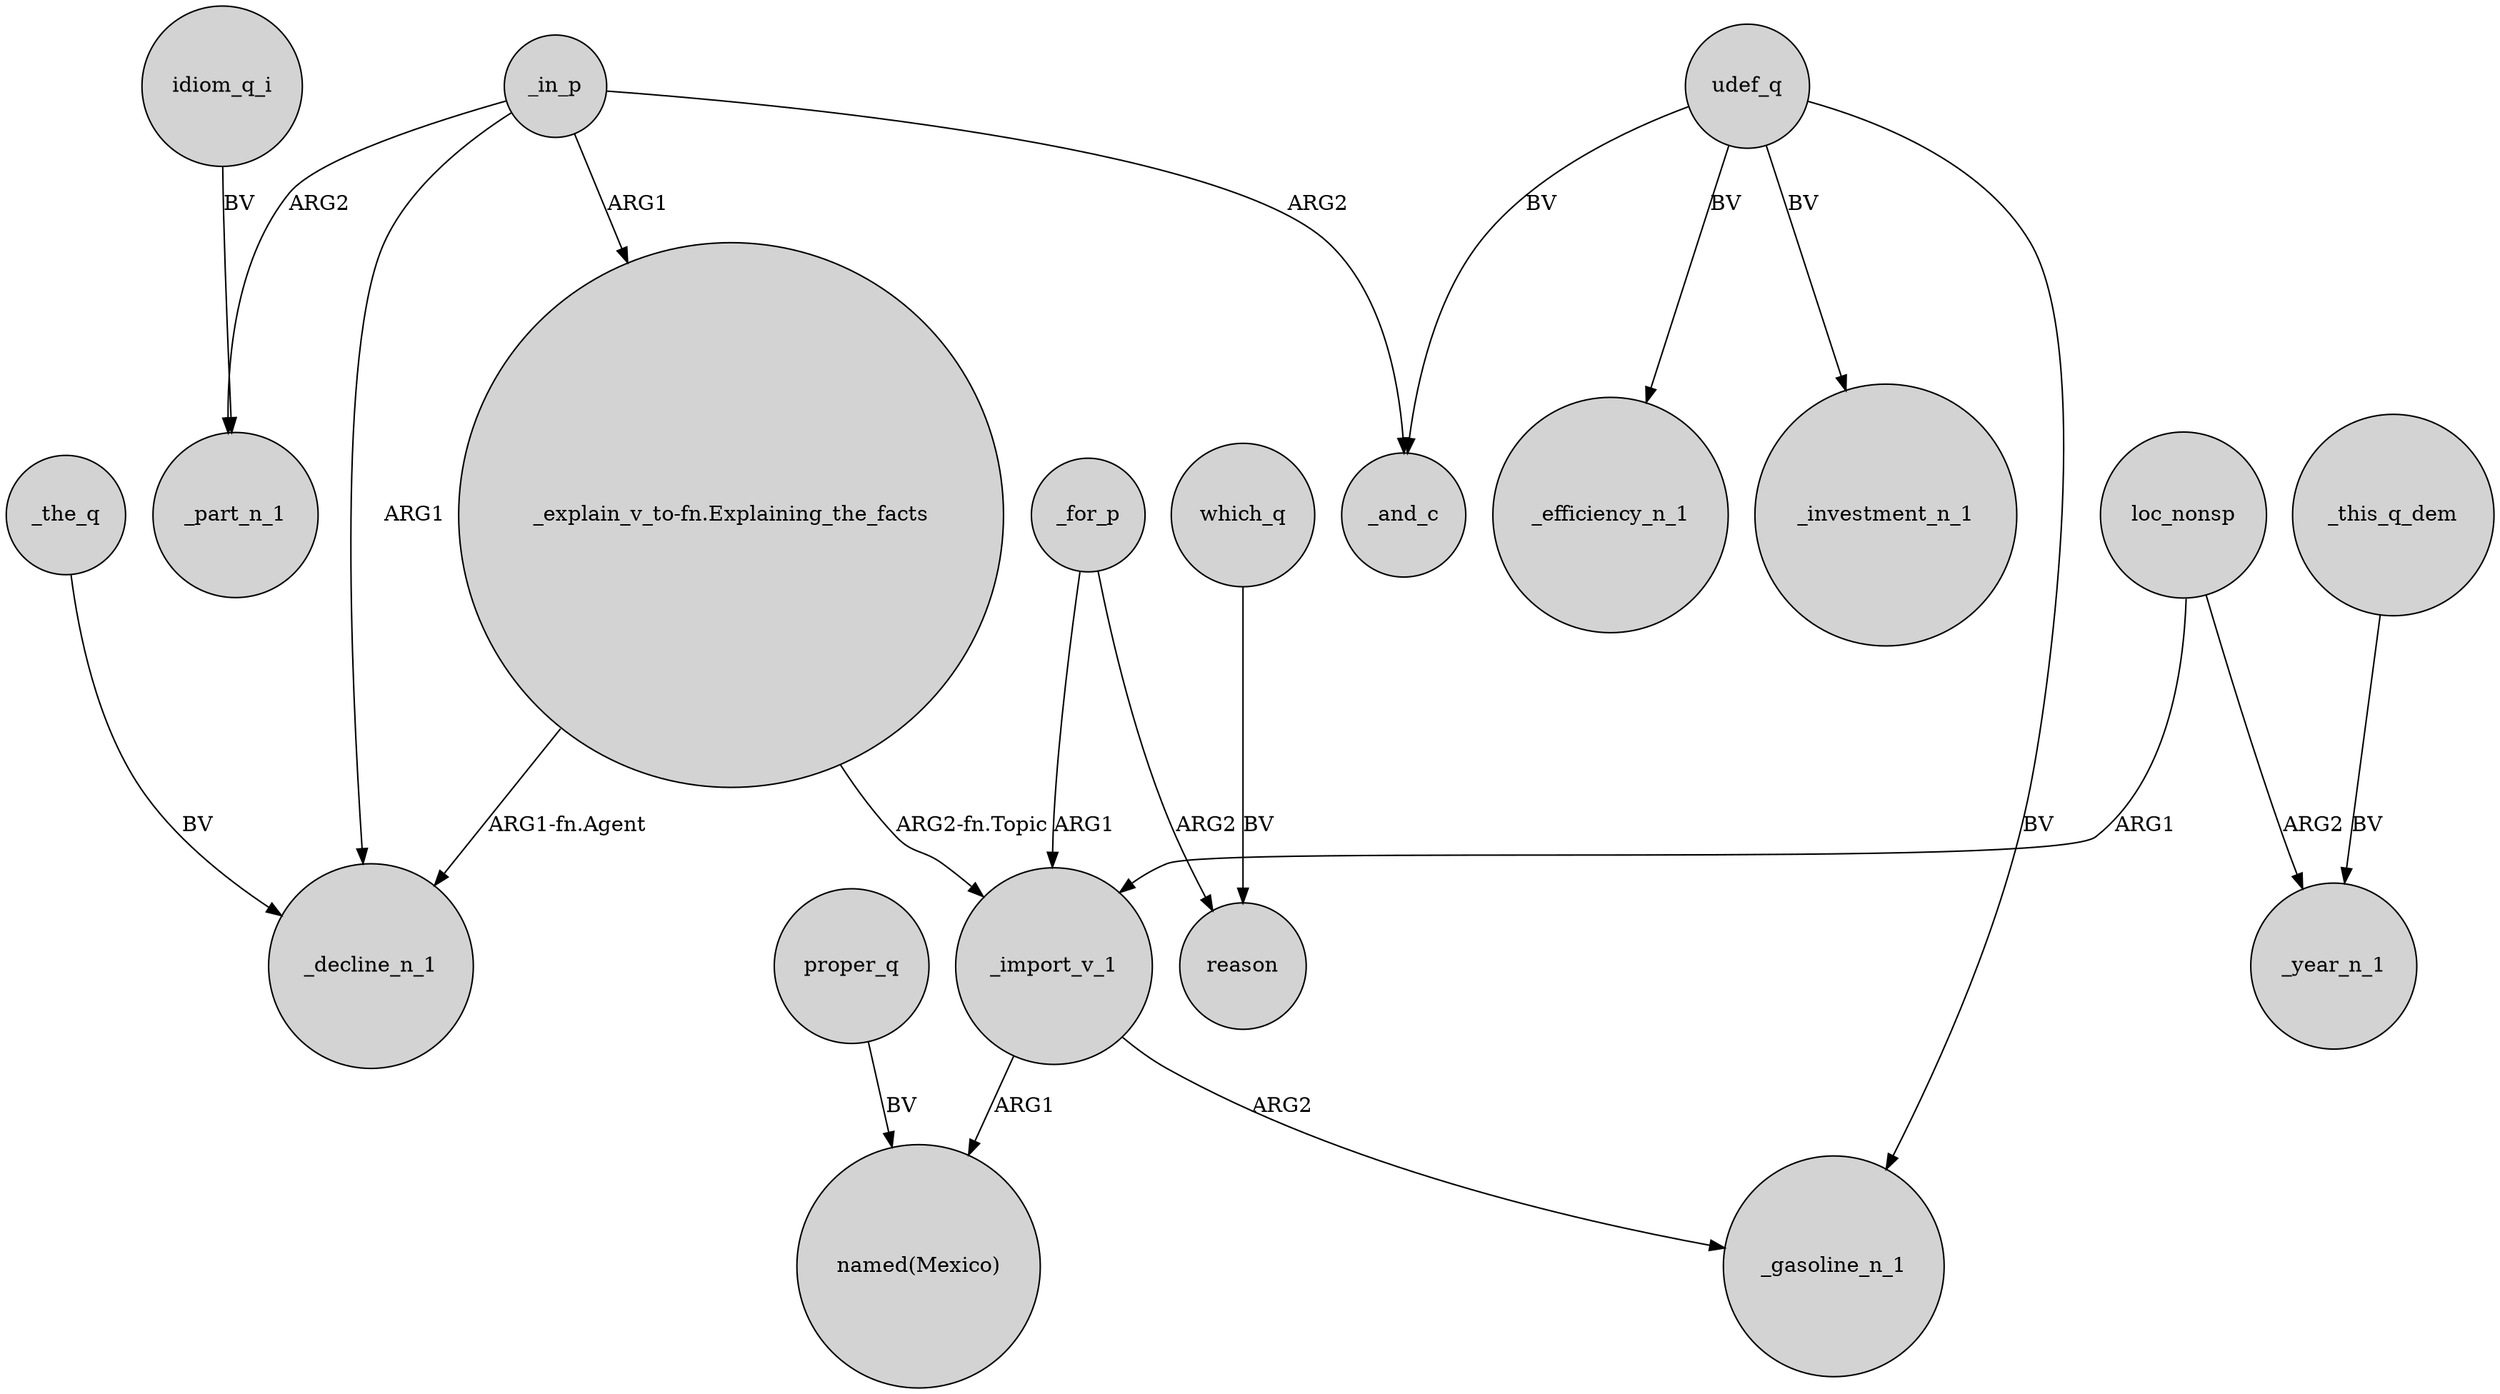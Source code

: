 digraph {
	node [shape=circle style=filled]
	_in_p -> _part_n_1 [label=ARG2]
	_for_p -> reason [label=ARG2]
	idiom_q_i -> _part_n_1 [label=BV]
	_for_p -> _import_v_1 [label=ARG1]
	_the_q -> _decline_n_1 [label=BV]
	udef_q -> _efficiency_n_1 [label=BV]
	proper_q -> "named(Mexico)" [label=BV]
	which_q -> reason [label=BV]
	_import_v_1 -> "named(Mexico)" [label=ARG1]
	loc_nonsp -> _year_n_1 [label=ARG2]
	_in_p -> _decline_n_1 [label=ARG1]
	_import_v_1 -> _gasoline_n_1 [label=ARG2]
	_in_p -> "_explain_v_to-fn.Explaining_the_facts" [label=ARG1]
	udef_q -> _investment_n_1 [label=BV]
	udef_q -> _gasoline_n_1 [label=BV]
	"_explain_v_to-fn.Explaining_the_facts" -> _import_v_1 [label="ARG2-fn.Topic"]
	loc_nonsp -> _import_v_1 [label=ARG1]
	udef_q -> _and_c [label=BV]
	_in_p -> _and_c [label=ARG2]
	"_explain_v_to-fn.Explaining_the_facts" -> _decline_n_1 [label="ARG1-fn.Agent"]
	_this_q_dem -> _year_n_1 [label=BV]
}

